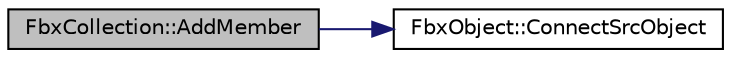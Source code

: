 digraph "FbxCollection::AddMember"
{
  edge [fontname="Helvetica",fontsize="10",labelfontname="Helvetica",labelfontsize="10"];
  node [fontname="Helvetica",fontsize="10",shape=record];
  rankdir="LR";
  Node0 [label="FbxCollection::AddMember",height=0.2,width=0.4,color="black", fillcolor="grey75", style="filled", fontcolor="black"];
  Node0 -> Node1 [color="midnightblue",fontsize="10",style="solid",fontname="Helvetica"];
  Node1 [label="FbxObject::ConnectSrcObject",height=0.2,width=0.4,color="black", fillcolor="white", style="filled",URL="$class_fbx_object.html#a1c75d466c5166486787bfa06b4fd221f"];
}
